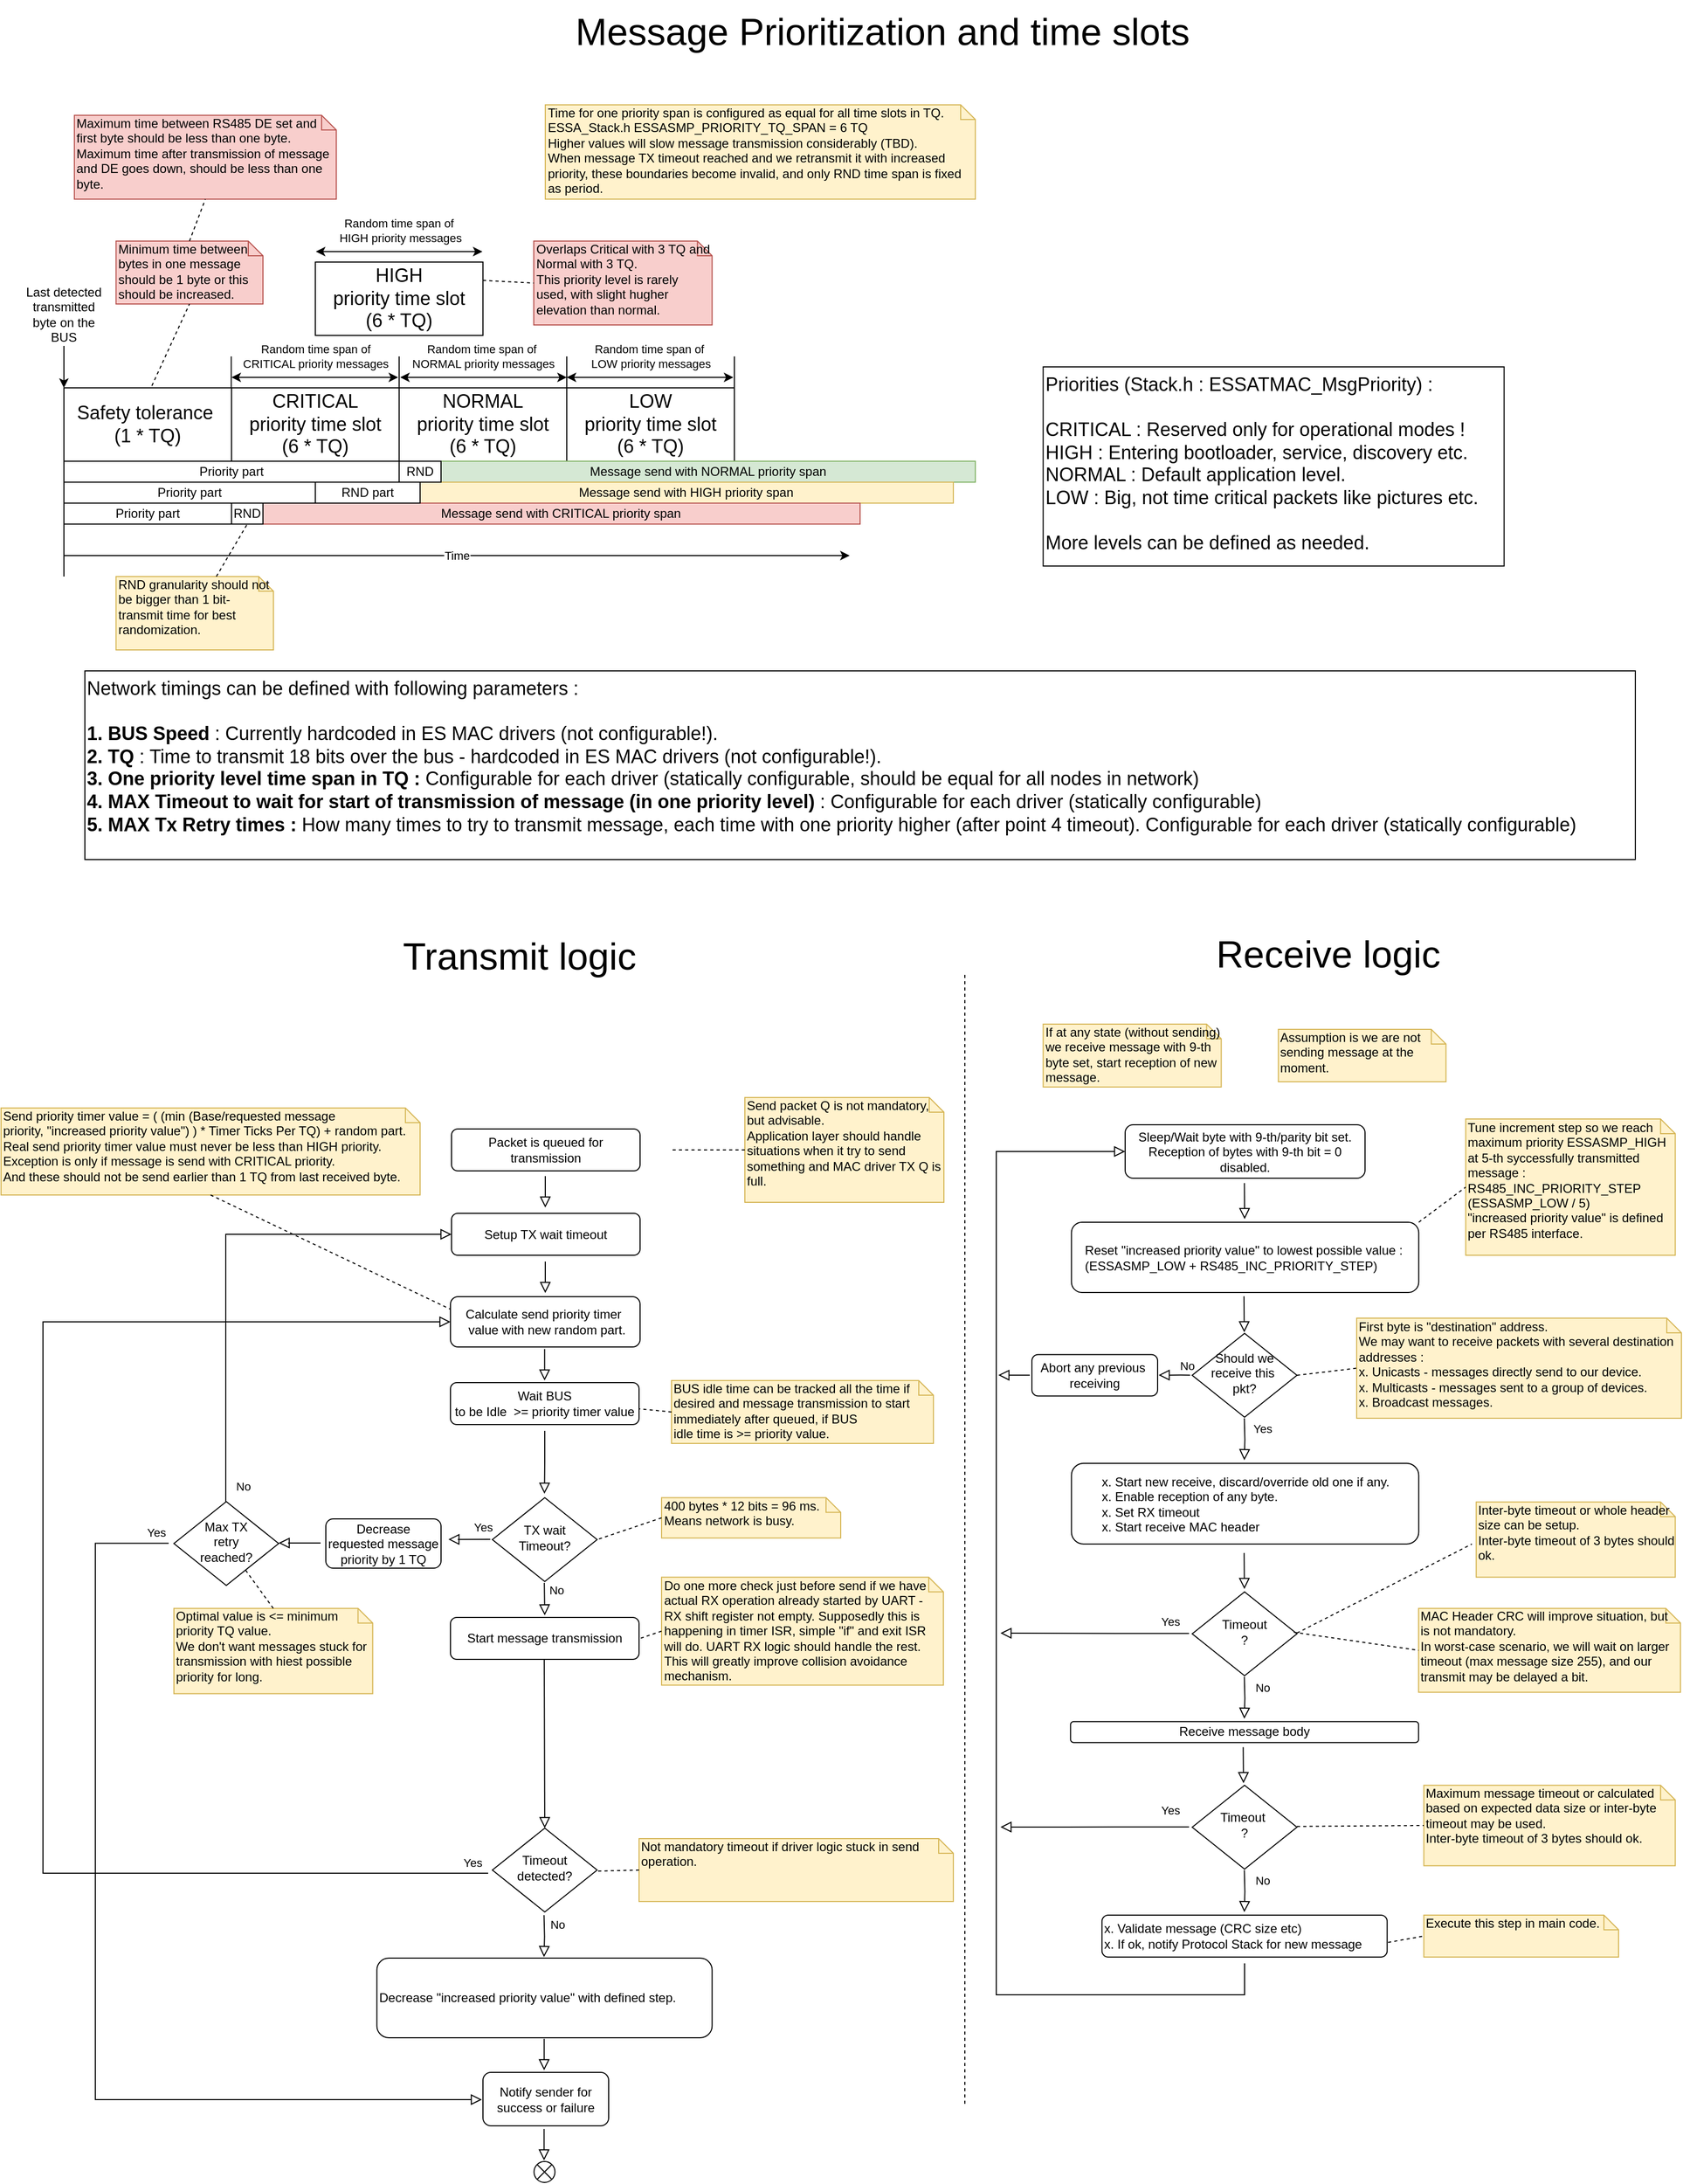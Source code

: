 <mxfile version="14.5.1" type="device"><diagram id="C5RBs43oDa-KdzZeNtuy" name="Page-1"><mxGraphModel dx="3875" dy="2058" grid="1" gridSize="10" guides="1" tooltips="1" connect="1" arrows="1" fold="1" page="1" pageScale="1" pageWidth="827" pageHeight="1169" math="0" shadow="0"><root><mxCell id="WIyWlLk6GJQsqaUBKTNV-0"/><mxCell id="WIyWlLk6GJQsqaUBKTNV-1" parent="WIyWlLk6GJQsqaUBKTNV-0"/><mxCell id="WIyWlLk6GJQsqaUBKTNV-3" value="Packet is queued for transmission" style="rounded=1;whiteSpace=wrap;html=1;fontSize=12;glass=0;strokeWidth=1;shadow=0;" parent="WIyWlLk6GJQsqaUBKTNV-1" vertex="1"><mxGeometry x="460" y="1097" width="180" height="40" as="geometry"/></mxCell><mxCell id="rN8Qu_RbgpV3Vh3xR7JU-2" value="Calculate send priority timer&amp;nbsp;&lt;br&gt;&amp;nbsp;value with new random part." style="rounded=1;whiteSpace=wrap;html=1;fontSize=12;glass=0;strokeWidth=1;shadow=0;" parent="WIyWlLk6GJQsqaUBKTNV-1" vertex="1"><mxGeometry x="459" y="1257" width="181" height="48" as="geometry"/></mxCell><mxCell id="rN8Qu_RbgpV3Vh3xR7JU-12" value="Wait BUS &lt;br&gt;to be Idle&amp;nbsp; &amp;gt;= priority timer value" style="rounded=1;whiteSpace=wrap;html=1;fontSize=12;glass=0;strokeWidth=1;shadow=0;" parent="WIyWlLk6GJQsqaUBKTNV-1" vertex="1"><mxGeometry x="459" y="1339" width="180" height="40" as="geometry"/></mxCell><mxCell id="rN8Qu_RbgpV3Vh3xR7JU-16" value="" style="rounded=0;html=1;jettySize=auto;orthogonalLoop=1;fontSize=11;endArrow=block;endFill=0;endSize=8;strokeWidth=1;shadow=0;labelBackgroundColor=none;edgeStyle=orthogonalEdgeStyle;" parent="WIyWlLk6GJQsqaUBKTNV-1" edge="1"><mxGeometry relative="1" as="geometry"><mxPoint x="548.86" y="1307" as="sourcePoint"/><mxPoint x="548.86" y="1337" as="targetPoint"/></mxGeometry></mxCell><mxCell id="rN8Qu_RbgpV3Vh3xR7JU-17" value="&lt;font style=&quot;font-size: 12px&quot;&gt;BUS idle time can be tracked all the time if desired and message transmission to start immediately after queued, if BUS&amp;nbsp;&lt;br&gt;idle time is &amp;gt;= priority value.&lt;br&gt;&lt;/font&gt;" style="shape=note;whiteSpace=wrap;html=1;size=14;verticalAlign=top;align=left;spacingTop=-6;fillColor=#fff2cc;strokeColor=#d6b656;" parent="WIyWlLk6GJQsqaUBKTNV-1" vertex="1"><mxGeometry x="670" y="1337" width="250" height="60" as="geometry"/></mxCell><mxCell id="rN8Qu_RbgpV3Vh3xR7JU-18" value="" style="endArrow=none;dashed=1;html=1;entryX=1;entryY=0.5;entryDx=0;entryDy=0;exitX=0;exitY=0.5;exitDx=0;exitDy=0;exitPerimeter=0;" parent="WIyWlLk6GJQsqaUBKTNV-1" source="rN8Qu_RbgpV3Vh3xR7JU-17" edge="1"><mxGeometry width="50" height="50" relative="1" as="geometry"><mxPoint x="539" y="1539" as="sourcePoint"/><mxPoint x="639" y="1364" as="targetPoint"/></mxGeometry></mxCell><mxCell id="rN8Qu_RbgpV3Vh3xR7JU-20" value="TX wait&lt;br&gt;Timeout?" style="rhombus;whiteSpace=wrap;html=1;shadow=0;fontFamily=Helvetica;fontSize=12;align=center;strokeWidth=1;spacing=6;spacingTop=-4;" parent="WIyWlLk6GJQsqaUBKTNV-1" vertex="1"><mxGeometry x="499" y="1448.75" width="100" height="80" as="geometry"/></mxCell><mxCell id="rN8Qu_RbgpV3Vh3xR7JU-22" value="&lt;font&gt;400 bytes * 12 bits = 96 ms.&lt;br&gt;Means network is busy.&lt;br&gt;&lt;/font&gt;" style="shape=note;whiteSpace=wrap;html=1;size=14;verticalAlign=top;align=left;spacingTop=-6;fillColor=#fff2cc;strokeColor=#d6b656;" parent="WIyWlLk6GJQsqaUBKTNV-1" vertex="1"><mxGeometry x="660.5" y="1448.75" width="171" height="38.5" as="geometry"/></mxCell><mxCell id="rN8Qu_RbgpV3Vh3xR7JU-24" value="Yes" style="edgeStyle=orthogonalEdgeStyle;rounded=0;html=1;jettySize=auto;orthogonalLoop=1;fontSize=11;endArrow=block;endFill=0;endSize=8;strokeWidth=1;shadow=0;labelBackgroundColor=none;" parent="WIyWlLk6GJQsqaUBKTNV-1" edge="1"><mxGeometry x="0.55" y="-27" relative="1" as="geometry"><mxPoint x="24" y="15" as="offset"/><mxPoint x="497" y="1488.55" as="sourcePoint"/><mxPoint x="457" y="1488.55" as="targetPoint"/><Array as="points"><mxPoint x="466" y="1489"/><mxPoint x="466" y="1489"/></Array></mxGeometry></mxCell><mxCell id="rN8Qu_RbgpV3Vh3xR7JU-25" value="No" style="rounded=0;html=1;jettySize=auto;orthogonalLoop=1;fontSize=11;endArrow=block;endFill=0;endSize=8;strokeWidth=1;shadow=0;labelBackgroundColor=none;edgeStyle=orthogonalEdgeStyle;" parent="WIyWlLk6GJQsqaUBKTNV-1" edge="1"><mxGeometry x="-0.538" y="11" relative="1" as="geometry"><mxPoint as="offset"/><mxPoint x="548.58" y="1530" as="sourcePoint"/><mxPoint x="549" y="1561" as="targetPoint"/></mxGeometry></mxCell><mxCell id="rN8Qu_RbgpV3Vh3xR7JU-26" value="Start message transmission" style="rounded=1;whiteSpace=wrap;html=1;fontSize=12;glass=0;strokeWidth=1;shadow=0;" parent="WIyWlLk6GJQsqaUBKTNV-1" vertex="1"><mxGeometry x="459" y="1563" width="180" height="40" as="geometry"/></mxCell><mxCell id="rN8Qu_RbgpV3Vh3xR7JU-28" value="Decrease requested message priority by 1 TQ" style="rounded=1;whiteSpace=wrap;html=1;fontSize=12;glass=0;strokeWidth=1;shadow=0;" parent="WIyWlLk6GJQsqaUBKTNV-1" vertex="1"><mxGeometry x="340" y="1469" width="110" height="47" as="geometry"/></mxCell><mxCell id="rN8Qu_RbgpV3Vh3xR7JU-33" value="" style="rounded=0;html=1;jettySize=auto;orthogonalLoop=1;fontSize=11;endArrow=block;endFill=0;endSize=8;strokeWidth=1;shadow=0;labelBackgroundColor=none;edgeStyle=orthogonalEdgeStyle;entryX=0.5;entryY=0;entryDx=0;entryDy=0;" parent="WIyWlLk6GJQsqaUBKTNV-1" edge="1" target="v9N5UEYlhpEQMQulsWAg-2"><mxGeometry relative="1" as="geometry"><mxPoint x="548.5" y="1603" as="sourcePoint"/><mxPoint x="548.5" y="1633" as="targetPoint"/></mxGeometry></mxCell><mxCell id="rN8Qu_RbgpV3Vh3xR7JU-35" value="Max TX &lt;br&gt;retry &lt;br&gt;reached?" style="rhombus;whiteSpace=wrap;html=1;shadow=0;fontFamily=Helvetica;fontSize=12;align=center;strokeWidth=1;spacing=6;spacingTop=-4;" parent="WIyWlLk6GJQsqaUBKTNV-1" vertex="1"><mxGeometry x="195" y="1452.5" width="100" height="80" as="geometry"/></mxCell><mxCell id="rN8Qu_RbgpV3Vh3xR7JU-36" value="No" style="rounded=0;html=1;jettySize=auto;orthogonalLoop=1;fontSize=11;endArrow=block;endFill=0;endSize=8;strokeWidth=1;shadow=0;labelBackgroundColor=none;edgeStyle=orthogonalEdgeStyle;entryX=0;entryY=0.5;entryDx=0;entryDy=0;exitX=0.539;exitY=-0.069;exitDx=0;exitDy=0;exitPerimeter=0;" parent="WIyWlLk6GJQsqaUBKTNV-1" target="YTKOIZcCbxiX7vHB4j7O-15" edge="1"><mxGeometry x="0.15" y="-239" relative="1" as="geometry"><mxPoint x="244.5" y="1452.501" as="sourcePoint"/><mxPoint x="244.5" y="1417" as="targetPoint"/><mxPoint x="1" y="1" as="offset"/><Array as="points"><mxPoint x="245" y="1198"/></Array></mxGeometry></mxCell><mxCell id="rN8Qu_RbgpV3Vh3xR7JU-37" value="Yes" style="edgeStyle=orthogonalEdgeStyle;rounded=0;html=1;jettySize=auto;orthogonalLoop=1;fontSize=11;endArrow=block;endFill=0;endSize=8;strokeWidth=1;shadow=0;labelBackgroundColor=none;" parent="WIyWlLk6GJQsqaUBKTNV-1" edge="1"><mxGeometry x="-0.974" y="-10" relative="1" as="geometry"><mxPoint as="offset"/><mxPoint x="190" y="1492.24" as="sourcePoint"/><mxPoint x="489" y="2023" as="targetPoint"/><Array as="points"><mxPoint x="120" y="1492"/><mxPoint x="120" y="2023"/><mxPoint x="489" y="2023"/></Array></mxGeometry></mxCell><mxCell id="rN8Qu_RbgpV3Vh3xR7JU-39" value="Notify sender for &lt;br&gt;success or failure" style="rounded=1;whiteSpace=wrap;html=1;fontSize=12;glass=0;strokeWidth=1;shadow=0;" parent="WIyWlLk6GJQsqaUBKTNV-1" vertex="1"><mxGeometry x="490" y="1997" width="120" height="51" as="geometry"/></mxCell><mxCell id="rN8Qu_RbgpV3Vh3xR7JU-41" value="Yes" style="edgeStyle=orthogonalEdgeStyle;rounded=0;html=1;jettySize=auto;orthogonalLoop=1;fontSize=11;endArrow=block;endFill=0;endSize=8;strokeWidth=1;shadow=0;labelBackgroundColor=none;entryX=0;entryY=0.5;entryDx=0;entryDy=0;" parent="WIyWlLk6GJQsqaUBKTNV-1" target="rN8Qu_RbgpV3Vh3xR7JU-2" edge="1"><mxGeometry x="-0.351" y="-410" relative="1" as="geometry"><mxPoint as="offset"/><mxPoint x="495" y="1807" as="sourcePoint"/><mxPoint x="310" y="1532.5" as="targetPoint"/><Array as="points"><mxPoint x="495" y="1807"/><mxPoint x="70" y="1807"/><mxPoint x="70" y="1281"/></Array></mxGeometry></mxCell><mxCell id="rN8Qu_RbgpV3Vh3xR7JU-43" value="&lt;font style=&quot;font-size: 12px&quot;&gt;Send packet Q is not mandatory, but advisable.&lt;br&gt;Application layer should handle situations when it try to send something and MAC driver TX Q is full.&lt;br&gt;&lt;/font&gt;" style="shape=note;whiteSpace=wrap;html=1;size=14;verticalAlign=top;align=left;spacingTop=-6;fillColor=#fff2cc;strokeColor=#d6b656;" parent="WIyWlLk6GJQsqaUBKTNV-1" vertex="1"><mxGeometry x="740" y="1067" width="190" height="100" as="geometry"/></mxCell><mxCell id="rN8Qu_RbgpV3Vh3xR7JU-44" value="" style="endArrow=none;dashed=1;html=1;exitX=0;exitY=0.5;exitDx=0;exitDy=0;exitPerimeter=0;" parent="WIyWlLk6GJQsqaUBKTNV-1" source="rN8Qu_RbgpV3Vh3xR7JU-43" edge="1"><mxGeometry width="50" height="50" relative="1" as="geometry"><mxPoint x="679" y="1196" as="sourcePoint"/><mxPoint x="670" y="1117" as="targetPoint"/></mxGeometry></mxCell><mxCell id="rN8Qu_RbgpV3Vh3xR7JU-47" value="" style="shape=sumEllipse;perimeter=ellipsePerimeter;whiteSpace=wrap;html=1;backgroundOutline=1;" parent="WIyWlLk6GJQsqaUBKTNV-1" vertex="1"><mxGeometry x="538.75" y="2082" width="20" height="20" as="geometry"/></mxCell><mxCell id="rN8Qu_RbgpV3Vh3xR7JU-48" value="" style="rounded=0;html=1;jettySize=auto;orthogonalLoop=1;fontSize=11;endArrow=block;endFill=0;endSize=8;strokeWidth=1;shadow=0;labelBackgroundColor=none;edgeStyle=orthogonalEdgeStyle;" parent="WIyWlLk6GJQsqaUBKTNV-1" edge="1"><mxGeometry relative="1" as="geometry"><mxPoint x="548.33" y="2051" as="sourcePoint"/><mxPoint x="548.33" y="2081" as="targetPoint"/></mxGeometry></mxCell><mxCell id="rN8Qu_RbgpV3Vh3xR7JU-49" value="Decrease &quot;increased priority value&quot; with defined step." style="rounded=1;whiteSpace=wrap;html=1;fontSize=12;glass=0;strokeWidth=1;shadow=0;align=left;" parent="WIyWlLk6GJQsqaUBKTNV-1" vertex="1"><mxGeometry x="388.75" y="1888" width="320" height="76" as="geometry"/></mxCell><mxCell id="rN8Qu_RbgpV3Vh3xR7JU-51" value="" style="rounded=0;html=1;jettySize=auto;orthogonalLoop=1;fontSize=11;endArrow=block;endFill=0;endSize=8;strokeWidth=1;shadow=0;labelBackgroundColor=none;edgeStyle=orthogonalEdgeStyle;" parent="WIyWlLk6GJQsqaUBKTNV-1" edge="1"><mxGeometry relative="1" as="geometry"><mxPoint x="548.41" y="1965" as="sourcePoint"/><mxPoint x="548.41" y="1995" as="targetPoint"/></mxGeometry></mxCell><mxCell id="rN8Qu_RbgpV3Vh3xR7JU-53" value="&lt;font style=&quot;font-size: 12px&quot;&gt;&lt;span style=&quot;text-align: center&quot;&gt;Send priority timer value = ( (min&amp;nbsp;&lt;/span&gt;&lt;span style=&quot;text-align: center&quot;&gt;(Base/requested message priority,&amp;nbsp;&lt;/span&gt;&quot;increased priority value&quot;&lt;span style=&quot;text-align: center&quot;&gt;) ) * Timer Ticks Per TQ) +&amp;nbsp;&lt;/span&gt;&lt;span style=&quot;text-align: center&quot;&gt;r&lt;/span&gt;&lt;span style=&quot;text-align: center&quot;&gt;andom part.&lt;/span&gt;&lt;span style=&quot;text-align: center&quot;&gt;&lt;br&gt;&lt;/span&gt;&lt;span style=&quot;text-align: center&quot;&gt;Real send priority timer value must never be less than HIGH priority.&lt;br&gt;&lt;/span&gt;Exception is only if message is send with CRITICAL priority.&lt;br&gt;And these should not be send earlier than 1 TQ from last received byte.&lt;br&gt;&lt;/font&gt;" style="shape=note;whiteSpace=wrap;html=1;size=14;verticalAlign=top;align=left;spacingTop=-6;fillColor=#fff2cc;strokeColor=#d6b656;" parent="WIyWlLk6GJQsqaUBKTNV-1" vertex="1"><mxGeometry x="30" y="1077" width="400" height="83" as="geometry"/></mxCell><mxCell id="rN8Qu_RbgpV3Vh3xR7JU-54" value="" style="rounded=0;html=1;jettySize=auto;orthogonalLoop=1;fontSize=11;endArrow=block;endFill=0;endSize=8;strokeWidth=1;shadow=0;labelBackgroundColor=none;edgeStyle=orthogonalEdgeStyle;" parent="WIyWlLk6GJQsqaUBKTNV-1" edge="1"><mxGeometry relative="1" as="geometry"><mxPoint x="549" y="1385" as="sourcePoint"/><mxPoint x="548.71" y="1445" as="targetPoint"/><Array as="points"><mxPoint x="549" y="1415"/></Array></mxGeometry></mxCell><mxCell id="rN8Qu_RbgpV3Vh3xR7JU-55" value="" style="endArrow=none;dashed=1;html=1;entryX=1;entryY=0.5;entryDx=0;entryDy=0;exitX=0;exitY=0.5;exitDx=0;exitDy=0;exitPerimeter=0;" parent="WIyWlLk6GJQsqaUBKTNV-1" source="rN8Qu_RbgpV3Vh3xR7JU-22" target="rN8Qu_RbgpV3Vh3xR7JU-20" edge="1"><mxGeometry width="50" height="50" relative="1" as="geometry"><mxPoint x="699" y="1377" as="sourcePoint"/><mxPoint x="649" y="1374" as="targetPoint"/></mxGeometry></mxCell><mxCell id="rN8Qu_RbgpV3Vh3xR7JU-57" value="&lt;font style=&quot;font-size: 36px&quot;&gt;Transmit logic&lt;/font&gt;" style="text;html=1;strokeColor=none;fillColor=none;align=center;verticalAlign=middle;whiteSpace=wrap;rounded=0;" parent="WIyWlLk6GJQsqaUBKTNV-1" vertex="1"><mxGeometry x="280" y="922" width="490" height="20" as="geometry"/></mxCell><mxCell id="rN8Qu_RbgpV3Vh3xR7JU-59" value="" style="endArrow=none;dashed=1;html=1;" parent="WIyWlLk6GJQsqaUBKTNV-1" edge="1"><mxGeometry width="50" height="50" relative="1" as="geometry"><mxPoint x="950" y="2027" as="sourcePoint"/><mxPoint x="950" y="947" as="targetPoint"/></mxGeometry></mxCell><mxCell id="rN8Qu_RbgpV3Vh3xR7JU-60" value="Sleep/Wait byte with 9-th/parity bit set.&lt;br&gt;Reception of bytes with 9-th bit = 0 disabled." style="rounded=1;whiteSpace=wrap;html=1;fontSize=12;glass=0;strokeWidth=1;shadow=0;" parent="WIyWlLk6GJQsqaUBKTNV-1" vertex="1"><mxGeometry x="1103" y="1093" width="229" height="51" as="geometry"/></mxCell><mxCell id="rN8Qu_RbgpV3Vh3xR7JU-61" value="Should we receive this&amp;nbsp;&lt;br&gt;pkt?" style="rhombus;whiteSpace=wrap;html=1;shadow=0;fontFamily=Helvetica;fontSize=12;align=center;strokeWidth=1;spacing=6;spacingTop=-4;" parent="WIyWlLk6GJQsqaUBKTNV-1" vertex="1"><mxGeometry x="1167" y="1292" width="100" height="80" as="geometry"/></mxCell><mxCell id="rN8Qu_RbgpV3Vh3xR7JU-63" value="&lt;font style=&quot;font-size: 12px&quot;&gt;First byte is &quot;destination&quot; address.&lt;br&gt;We may want to receive packets with several destination addresses :&lt;br&gt;x. Unicasts - messages directly send to our device.&lt;br&gt;x. Multicasts - messages sent to a group of devices.&lt;br&gt;x. Broadcast messages.&lt;br&gt;&lt;/font&gt;" style="shape=note;whiteSpace=wrap;html=1;size=14;verticalAlign=top;align=left;spacingTop=-6;fillColor=#fff2cc;strokeColor=#d6b656;" parent="WIyWlLk6GJQsqaUBKTNV-1" vertex="1"><mxGeometry x="1324" y="1277.5" width="310" height="95.5" as="geometry"/></mxCell><mxCell id="rN8Qu_RbgpV3Vh3xR7JU-65" value="" style="endArrow=none;dashed=1;html=1;entryX=0;entryY=0.5;entryDx=0;entryDy=0;entryPerimeter=0;exitX=1;exitY=0.5;exitDx=0;exitDy=0;" parent="WIyWlLk6GJQsqaUBKTNV-1" source="rN8Qu_RbgpV3Vh3xR7JU-61" target="rN8Qu_RbgpV3Vh3xR7JU-63" edge="1"><mxGeometry width="50" height="50" relative="1" as="geometry"><mxPoint x="844" y="1633" as="sourcePoint"/><mxPoint x="894" y="1583" as="targetPoint"/></mxGeometry></mxCell><mxCell id="rN8Qu_RbgpV3Vh3xR7JU-66" value="" style="rounded=0;html=1;jettySize=auto;orthogonalLoop=1;fontSize=11;endArrow=block;endFill=0;endSize=8;strokeWidth=1;shadow=0;labelBackgroundColor=none;edgeStyle=orthogonalEdgeStyle;exitX=0.491;exitY=1.013;exitDx=0;exitDy=0;exitPerimeter=0;" parent="WIyWlLk6GJQsqaUBKTNV-1" edge="1"><mxGeometry relative="1" as="geometry"><mxPoint x="1216.439" y="1256.663" as="sourcePoint"/><mxPoint x="1216.71" y="1291" as="targetPoint"/></mxGeometry></mxCell><mxCell id="rN8Qu_RbgpV3Vh3xR7JU-67" value="Yes" style="rounded=0;html=1;jettySize=auto;orthogonalLoop=1;fontSize=11;endArrow=block;endFill=0;endSize=8;strokeWidth=1;shadow=0;labelBackgroundColor=none;edgeStyle=orthogonalEdgeStyle;" parent="WIyWlLk6GJQsqaUBKTNV-1" edge="1"><mxGeometry x="-0.5" y="17" relative="1" as="geometry"><mxPoint as="offset"/><mxPoint x="1216.76" y="1373" as="sourcePoint"/><mxPoint x="1216.76" y="1413" as="targetPoint"/></mxGeometry></mxCell><mxCell id="rN8Qu_RbgpV3Vh3xR7JU-68" value="&lt;div style=&quot;text-align: left&quot;&gt;&lt;span&gt;x. Start new receive, discard/override old one if any.&lt;/span&gt;&lt;/div&gt;&lt;div style=&quot;text-align: left&quot;&gt;&lt;span&gt;x. Enable reception of any byte.&lt;/span&gt;&lt;/div&gt;&lt;div style=&quot;text-align: left&quot;&gt;&lt;span&gt;x. Set RX timeout&lt;/span&gt;&lt;/div&gt;&lt;div style=&quot;text-align: left&quot;&gt;&lt;span&gt;x. Start receive MAC header&lt;/span&gt;&lt;/div&gt;" style="rounded=1;whiteSpace=wrap;html=1;fontSize=12;glass=0;strokeWidth=1;shadow=0;" parent="WIyWlLk6GJQsqaUBKTNV-1" vertex="1"><mxGeometry x="1051.75" y="1416" width="331.5" height="77" as="geometry"/></mxCell><mxCell id="rN8Qu_RbgpV3Vh3xR7JU-74" value="&lt;font style=&quot;font-size: 12px&quot;&gt;Assumption is we are not sending message at the moment.&lt;br&gt;&lt;/font&gt;" style="shape=note;whiteSpace=wrap;html=1;size=14;verticalAlign=top;align=left;spacingTop=-6;fillColor=#fff2cc;strokeColor=#d6b656;" parent="WIyWlLk6GJQsqaUBKTNV-1" vertex="1"><mxGeometry x="1249.25" y="1002" width="160" height="50" as="geometry"/></mxCell><mxCell id="rN8Qu_RbgpV3Vh3xR7JU-76" value="Timeout&lt;br&gt;?" style="rhombus;whiteSpace=wrap;html=1;shadow=0;fontFamily=Helvetica;fontSize=12;align=center;strokeWidth=1;spacing=6;spacingTop=-4;" parent="WIyWlLk6GJQsqaUBKTNV-1" vertex="1"><mxGeometry x="1167" y="1538.63" width="100" height="80" as="geometry"/></mxCell><mxCell id="rN8Qu_RbgpV3Vh3xR7JU-78" value="No" style="rounded=0;html=1;jettySize=auto;orthogonalLoop=1;fontSize=11;endArrow=block;endFill=0;endSize=8;strokeWidth=1;shadow=0;labelBackgroundColor=none;edgeStyle=orthogonalEdgeStyle;" parent="WIyWlLk6GJQsqaUBKTNV-1" edge="1"><mxGeometry x="-0.5" y="17" relative="1" as="geometry"><mxPoint as="offset"/><mxPoint x="1216.76" y="1619.63" as="sourcePoint"/><mxPoint x="1216.76" y="1659.63" as="targetPoint"/></mxGeometry></mxCell><mxCell id="rN8Qu_RbgpV3Vh3xR7JU-79" value="" style="rounded=0;html=1;jettySize=auto;orthogonalLoop=1;fontSize=11;endArrow=block;endFill=0;endSize=8;strokeWidth=1;shadow=0;labelBackgroundColor=none;edgeStyle=orthogonalEdgeStyle;exitX=0.491;exitY=1.013;exitDx=0;exitDy=0;exitPerimeter=0;" parent="WIyWlLk6GJQsqaUBKTNV-1" edge="1"><mxGeometry relative="1" as="geometry"><mxPoint x="1216.579" y="1501.543" as="sourcePoint"/><mxPoint x="1216.85" y="1535.88" as="targetPoint"/></mxGeometry></mxCell><mxCell id="rN8Qu_RbgpV3Vh3xR7JU-80" value="&lt;font style=&quot;font-size: 12px&quot;&gt;Inter-byte timeout or whole header size can be setup.&lt;br&gt;Inter-byte timeout of 3 bytes should ok.&lt;br&gt;&lt;/font&gt;" style="shape=note;whiteSpace=wrap;html=1;size=14;verticalAlign=top;align=left;spacingTop=-6;fillColor=#fff2cc;strokeColor=#d6b656;" parent="WIyWlLk6GJQsqaUBKTNV-1" vertex="1"><mxGeometry x="1438.12" y="1452.87" width="190" height="71.75" as="geometry"/></mxCell><mxCell id="rN8Qu_RbgpV3Vh3xR7JU-81" value="" style="endArrow=none;dashed=1;html=1;entryX=0;entryY=0.5;entryDx=0;entryDy=0;entryPerimeter=0;exitX=1;exitY=0.5;exitDx=0;exitDy=0;" parent="WIyWlLk6GJQsqaUBKTNV-1" edge="1"><mxGeometry width="50" height="50" relative="1" as="geometry"><mxPoint x="1267" y="1577.88" as="sourcePoint"/><mxPoint x="1434" y="1493.005" as="targetPoint"/></mxGeometry></mxCell><mxCell id="rN8Qu_RbgpV3Vh3xR7JU-82" value="Timeout&amp;nbsp;&lt;br&gt;?" style="rhombus;whiteSpace=wrap;html=1;shadow=0;fontFamily=Helvetica;fontSize=12;align=center;strokeWidth=1;spacing=6;spacingTop=-4;" parent="WIyWlLk6GJQsqaUBKTNV-1" vertex="1"><mxGeometry x="1167" y="1723.13" width="100" height="80" as="geometry"/></mxCell><mxCell id="rN8Qu_RbgpV3Vh3xR7JU-83" value="No" style="rounded=0;html=1;jettySize=auto;orthogonalLoop=1;fontSize=11;endArrow=block;endFill=0;endSize=8;strokeWidth=1;shadow=0;labelBackgroundColor=none;edgeStyle=orthogonalEdgeStyle;" parent="WIyWlLk6GJQsqaUBKTNV-1" edge="1"><mxGeometry x="-0.5" y="17" relative="1" as="geometry"><mxPoint as="offset"/><mxPoint x="1216.76" y="1804.13" as="sourcePoint"/><mxPoint x="1216.76" y="1844.13" as="targetPoint"/></mxGeometry></mxCell><mxCell id="rN8Qu_RbgpV3Vh3xR7JU-84" value="&lt;font style=&quot;font-size: 12px&quot;&gt;Maximum message timeout or calculated based on expected data size or inter-byte timeout may be used.&lt;br&gt;Inter-byte timeout of 3 bytes should ok.&lt;br&gt;&lt;/font&gt;" style="shape=note;whiteSpace=wrap;html=1;size=14;verticalAlign=top;align=left;spacingTop=-6;fillColor=#fff2cc;strokeColor=#d6b656;" parent="WIyWlLk6GJQsqaUBKTNV-1" vertex="1"><mxGeometry x="1388.12" y="1723.13" width="240" height="76.69" as="geometry"/></mxCell><mxCell id="rN8Qu_RbgpV3Vh3xR7JU-85" value="" style="endArrow=none;dashed=1;html=1;entryX=0;entryY=0.5;entryDx=0;entryDy=0;entryPerimeter=0;exitX=1;exitY=0.5;exitDx=0;exitDy=0;" parent="WIyWlLk6GJQsqaUBKTNV-1" target="rN8Qu_RbgpV3Vh3xR7JU-84" edge="1"><mxGeometry width="50" height="50" relative="1" as="geometry"><mxPoint x="1267" y="1762.38" as="sourcePoint"/><mxPoint x="894" y="2013.38" as="targetPoint"/></mxGeometry></mxCell><mxCell id="rN8Qu_RbgpV3Vh3xR7JU-86" value="Receive message body" style="rounded=1;whiteSpace=wrap;html=1;fontSize=12;glass=0;strokeWidth=1;shadow=0;" parent="WIyWlLk6GJQsqaUBKTNV-1" vertex="1"><mxGeometry x="1050.87" y="1662.38" width="332.25" height="20" as="geometry"/></mxCell><mxCell id="rN8Qu_RbgpV3Vh3xR7JU-87" value="" style="rounded=0;html=1;jettySize=auto;orthogonalLoop=1;fontSize=11;endArrow=block;endFill=0;endSize=8;strokeWidth=1;shadow=0;labelBackgroundColor=none;edgeStyle=orthogonalEdgeStyle;exitX=0.491;exitY=1.013;exitDx=0;exitDy=0;exitPerimeter=0;" parent="WIyWlLk6GJQsqaUBKTNV-1" edge="1"><mxGeometry relative="1" as="geometry"><mxPoint x="1215.699" y="1686.793" as="sourcePoint"/><mxPoint x="1215.97" y="1721.13" as="targetPoint"/></mxGeometry></mxCell><mxCell id="rN8Qu_RbgpV3Vh3xR7JU-89" value="x. Validate message (CRC size etc)&lt;br&gt;x. If ok, notify Protocol Stack for new message" style="rounded=1;whiteSpace=wrap;html=1;fontSize=12;glass=0;strokeWidth=1;shadow=0;align=left;" parent="WIyWlLk6GJQsqaUBKTNV-1" vertex="1"><mxGeometry x="1080.87" y="1847" width="272.25" height="40" as="geometry"/></mxCell><mxCell id="rN8Qu_RbgpV3Vh3xR7JU-90" value="&lt;font style=&quot;font-size: 12px&quot;&gt;If at any state (without sending) we receive message with 9-th byte set, start reception of new message.&lt;br&gt;&lt;/font&gt;" style="shape=note;whiteSpace=wrap;html=1;size=14;verticalAlign=top;align=left;spacingTop=-6;fillColor=#fff2cc;strokeColor=#d6b656;" parent="WIyWlLk6GJQsqaUBKTNV-1" vertex="1"><mxGeometry x="1024.75" y="997" width="170" height="60" as="geometry"/></mxCell><mxCell id="rN8Qu_RbgpV3Vh3xR7JU-91" value="&lt;font style=&quot;font-size: 12px&quot;&gt;MAC Header CRC will improve situation, but is not mandatory.&lt;br&gt;In worst-case scenario, we will wait on larger timeout (max message size 255), and our transmit may be delayed a bit.&lt;br&gt;&lt;/font&gt;" style="shape=note;whiteSpace=wrap;html=1;size=14;verticalAlign=top;align=left;spacingTop=-6;fillColor=#fff2cc;strokeColor=#d6b656;" parent="WIyWlLk6GJQsqaUBKTNV-1" vertex="1"><mxGeometry x="1383.12" y="1554.38" width="250" height="80" as="geometry"/></mxCell><mxCell id="rN8Qu_RbgpV3Vh3xR7JU-92" value="" style="endArrow=none;dashed=1;html=1;entryX=0;entryY=0.5;entryDx=0;entryDy=0;entryPerimeter=0;" parent="WIyWlLk6GJQsqaUBKTNV-1" target="rN8Qu_RbgpV3Vh3xR7JU-91" edge="1"><mxGeometry width="50" height="50" relative="1" as="geometry"><mxPoint x="1264" y="1577.13" as="sourcePoint"/><mxPoint x="1324" y="1527.13" as="targetPoint"/></mxGeometry></mxCell><mxCell id="rN8Qu_RbgpV3Vh3xR7JU-93" value="" style="edgeStyle=orthogonalEdgeStyle;rounded=0;html=1;jettySize=auto;orthogonalLoop=1;fontSize=11;endArrow=block;endFill=0;endSize=8;strokeWidth=1;shadow=0;labelBackgroundColor=none;entryX=0;entryY=0.5;entryDx=0;entryDy=0;" parent="WIyWlLk6GJQsqaUBKTNV-1" target="rN8Qu_RbgpV3Vh3xR7JU-60" edge="1"><mxGeometry x="-0.428" y="-190" relative="1" as="geometry"><mxPoint as="offset"/><mxPoint x="1217" y="1893" as="sourcePoint"/><mxPoint x="1104" y="1586.5" as="targetPoint"/><Array as="points"><mxPoint x="1217" y="1923"/><mxPoint x="980" y="1923"/><mxPoint x="980" y="1119"/></Array></mxGeometry></mxCell><mxCell id="rN8Qu_RbgpV3Vh3xR7JU-94" value="Yes" style="edgeStyle=orthogonalEdgeStyle;rounded=0;html=1;jettySize=auto;orthogonalLoop=1;fontSize=11;endArrow=block;endFill=0;endSize=8;strokeWidth=1;shadow=0;labelBackgroundColor=none;" parent="WIyWlLk6GJQsqaUBKTNV-1" edge="1"><mxGeometry x="-0.8" y="-16" relative="1" as="geometry"><mxPoint as="offset"/><mxPoint x="1164" y="1762.86" as="sourcePoint"/><mxPoint x="984" y="1763" as="targetPoint"/><Array as="points"><mxPoint x="1094" y="1763.03"/><mxPoint x="1094" y="1763.03"/></Array></mxGeometry></mxCell><mxCell id="rN8Qu_RbgpV3Vh3xR7JU-95" value="Yes" style="edgeStyle=orthogonalEdgeStyle;rounded=0;html=1;jettySize=auto;orthogonalLoop=1;fontSize=11;endArrow=block;endFill=0;endSize=8;strokeWidth=1;shadow=0;labelBackgroundColor=none;" parent="WIyWlLk6GJQsqaUBKTNV-1" edge="1"><mxGeometry x="-0.8" y="-11" relative="1" as="geometry"><mxPoint as="offset"/><mxPoint x="1164" y="1578.29" as="sourcePoint"/><mxPoint x="984" y="1578" as="targetPoint"/><Array as="points"><mxPoint x="1094" y="1578.46"/><mxPoint x="1094" y="1578.46"/></Array></mxGeometry></mxCell><mxCell id="rN8Qu_RbgpV3Vh3xR7JU-96" value="No" style="edgeStyle=orthogonalEdgeStyle;rounded=0;html=1;jettySize=auto;orthogonalLoop=1;fontSize=11;endArrow=block;endFill=0;endSize=8;strokeWidth=1;shadow=0;labelBackgroundColor=none;" parent="WIyWlLk6GJQsqaUBKTNV-1" edge="1"><mxGeometry x="-0.78" y="-9" relative="1" as="geometry"><mxPoint as="offset"/><mxPoint x="1165" y="1331.83" as="sourcePoint"/><mxPoint x="1135" y="1331.83" as="targetPoint"/><Array as="points"><mxPoint x="1156" y="1331.66"/><mxPoint x="1156" y="1331.66"/></Array></mxGeometry></mxCell><mxCell id="rN8Qu_RbgpV3Vh3xR7JU-97" value="&lt;font style=&quot;font-size: 36px&quot;&gt;Receive logic&lt;/font&gt;" style="text;html=1;strokeColor=none;fillColor=none;align=center;verticalAlign=middle;whiteSpace=wrap;rounded=0;" parent="WIyWlLk6GJQsqaUBKTNV-1" vertex="1"><mxGeometry x="1051.75" y="920" width="490" height="20" as="geometry"/></mxCell><mxCell id="YTKOIZcCbxiX7vHB4j7O-8" value="" style="rounded=0;html=1;jettySize=auto;orthogonalLoop=1;fontSize=11;endArrow=block;endFill=0;endSize=8;strokeWidth=1;shadow=0;labelBackgroundColor=none;edgeStyle=orthogonalEdgeStyle;" parent="WIyWlLk6GJQsqaUBKTNV-1" edge="1"><mxGeometry relative="1" as="geometry"><mxPoint x="549.5" y="1142" as="sourcePoint"/><mxPoint x="549.5" y="1172" as="targetPoint"/></mxGeometry></mxCell><mxCell id="YTKOIZcCbxiX7vHB4j7O-11" value="" style="endArrow=none;dashed=1;html=1;entryX=0;entryY=0.25;entryDx=0;entryDy=0;exitX=0.5;exitY=1;exitDx=0;exitDy=0;exitPerimeter=0;" parent="WIyWlLk6GJQsqaUBKTNV-1" source="rN8Qu_RbgpV3Vh3xR7JU-53" target="rN8Qu_RbgpV3Vh3xR7JU-2" edge="1"><mxGeometry width="50" height="50" relative="1" as="geometry"><mxPoint x="430" y="1407" as="sourcePoint"/><mxPoint x="480" y="1357" as="targetPoint"/></mxGeometry></mxCell><mxCell id="YTKOIZcCbxiX7vHB4j7O-12" value="&lt;font style=&quot;font-size: 12px&quot;&gt;Do one more check just before send if we have actual RX operation already started by UART - RX shift register not empty. Supposedly this is happening in timer ISR, simple &quot;if&quot; and exit ISR will do. UART RX logic should handle the rest.&lt;br&gt;This will greatly improve collision avoidance mechanism.&lt;br&gt;&lt;/font&gt;" style="shape=note;whiteSpace=wrap;html=1;size=14;verticalAlign=top;align=left;spacingTop=-6;fillColor=#fff2cc;strokeColor=#d6b656;" parent="WIyWlLk6GJQsqaUBKTNV-1" vertex="1"><mxGeometry x="660.5" y="1524.62" width="269" height="103" as="geometry"/></mxCell><mxCell id="YTKOIZcCbxiX7vHB4j7O-13" value="" style="endArrow=none;dashed=1;html=1;entryX=1;entryY=0.5;entryDx=0;entryDy=0;exitX=0;exitY=0.5;exitDx=0;exitDy=0;exitPerimeter=0;" parent="WIyWlLk6GJQsqaUBKTNV-1" source="YTKOIZcCbxiX7vHB4j7O-12" edge="1"><mxGeometry width="50" height="50" relative="1" as="geometry"><mxPoint x="520" y="1743" as="sourcePoint"/><mxPoint x="640" y="1583" as="targetPoint"/></mxGeometry></mxCell><mxCell id="YTKOIZcCbxiX7vHB4j7O-14" value="" style="edgeStyle=orthogonalEdgeStyle;rounded=0;html=1;jettySize=auto;orthogonalLoop=1;fontSize=11;endArrow=block;endFill=0;endSize=8;strokeWidth=1;shadow=0;labelBackgroundColor=none;" parent="WIyWlLk6GJQsqaUBKTNV-1" edge="1"><mxGeometry x="-0.637" y="-19" relative="1" as="geometry"><mxPoint as="offset"/><mxPoint x="335" y="1492" as="sourcePoint"/><mxPoint x="295" y="1492" as="targetPoint"/><Array as="points"><mxPoint x="304" y="1492.45"/><mxPoint x="304" y="1492.45"/></Array></mxGeometry></mxCell><mxCell id="YTKOIZcCbxiX7vHB4j7O-15" value="Setup TX wait timeout" style="rounded=1;whiteSpace=wrap;html=1;fontSize=12;glass=0;strokeWidth=1;shadow=0;" parent="WIyWlLk6GJQsqaUBKTNV-1" vertex="1"><mxGeometry x="460" y="1177.5" width="180" height="40" as="geometry"/></mxCell><mxCell id="YTKOIZcCbxiX7vHB4j7O-16" value="" style="rounded=0;html=1;jettySize=auto;orthogonalLoop=1;fontSize=11;endArrow=block;endFill=0;endSize=8;strokeWidth=1;shadow=0;labelBackgroundColor=none;edgeStyle=orthogonalEdgeStyle;" parent="WIyWlLk6GJQsqaUBKTNV-1" edge="1"><mxGeometry relative="1" as="geometry"><mxPoint x="549.5" y="1223.5" as="sourcePoint"/><mxPoint x="549.5" y="1253.5" as="targetPoint"/></mxGeometry></mxCell><mxCell id="YTKOIZcCbxiX7vHB4j7O-18" value="&lt;div style=&quot;text-align: left&quot;&gt;&lt;span&gt;Reset &quot;increased priority value&quot; to lowest possible value :&amp;nbsp;&lt;/span&gt;&lt;/div&gt;&lt;div style=&quot;text-align: left&quot;&gt;&lt;span&gt;(ESSASMP_LOW + RS485_INC_PRIORITY_STEP)&lt;/span&gt;&lt;/div&gt;" style="rounded=1;whiteSpace=wrap;html=1;fontSize=12;glass=0;strokeWidth=1;shadow=0;" parent="WIyWlLk6GJQsqaUBKTNV-1" vertex="1"><mxGeometry x="1051.75" y="1186" width="331.5" height="67" as="geometry"/></mxCell><mxCell id="YTKOIZcCbxiX7vHB4j7O-20" value="Abort any previous&amp;nbsp;&lt;br&gt;receiving" style="rounded=1;whiteSpace=wrap;html=1;fontSize=12;glass=0;strokeWidth=1;shadow=0;" parent="WIyWlLk6GJQsqaUBKTNV-1" vertex="1"><mxGeometry x="1014" y="1312.25" width="120" height="39.5" as="geometry"/></mxCell><mxCell id="YTKOIZcCbxiX7vHB4j7O-22" value="" style="edgeStyle=orthogonalEdgeStyle;rounded=0;html=1;jettySize=auto;orthogonalLoop=1;fontSize=11;endArrow=block;endFill=0;endSize=8;strokeWidth=1;shadow=0;labelBackgroundColor=none;" parent="WIyWlLk6GJQsqaUBKTNV-1" edge="1"><mxGeometry x="-0.78" y="-9" relative="1" as="geometry"><mxPoint as="offset"/><mxPoint x="1012" y="1331.86" as="sourcePoint"/><mxPoint x="982" y="1331.86" as="targetPoint"/><Array as="points"><mxPoint x="1003" y="1331.69"/><mxPoint x="1003" y="1331.69"/></Array></mxGeometry></mxCell><mxCell id="YTKOIZcCbxiX7vHB4j7O-23" value="" style="rounded=0;html=1;jettySize=auto;orthogonalLoop=1;fontSize=11;endArrow=block;endFill=0;endSize=8;strokeWidth=1;shadow=0;labelBackgroundColor=none;edgeStyle=orthogonalEdgeStyle;exitX=0.491;exitY=1.013;exitDx=0;exitDy=0;exitPerimeter=0;" parent="WIyWlLk6GJQsqaUBKTNV-1" edge="1"><mxGeometry relative="1" as="geometry"><mxPoint x="1216.799" y="1148.663" as="sourcePoint"/><mxPoint x="1217.07" y="1183" as="targetPoint"/></mxGeometry></mxCell><mxCell id="YTKOIZcCbxiX7vHB4j7O-25" value="&lt;font style=&quot;font-size: 12px&quot;&gt;Execute this step in main code.&lt;br&gt;&lt;/font&gt;" style="shape=note;whiteSpace=wrap;html=1;size=14;verticalAlign=top;align=left;spacingTop=-6;fillColor=#fff2cc;strokeColor=#d6b656;" parent="WIyWlLk6GJQsqaUBKTNV-1" vertex="1"><mxGeometry x="1388.12" y="1847" width="185.88" height="40" as="geometry"/></mxCell><mxCell id="YTKOIZcCbxiX7vHB4j7O-26" value="" style="endArrow=none;dashed=1;html=1;entryX=0;entryY=0.5;entryDx=0;entryDy=0;entryPerimeter=0;" parent="WIyWlLk6GJQsqaUBKTNV-1" target="YTKOIZcCbxiX7vHB4j7O-25" edge="1"><mxGeometry width="50" height="50" relative="1" as="geometry"><mxPoint x="1354" y="1873" as="sourcePoint"/><mxPoint x="941" y="2153.25" as="targetPoint"/></mxGeometry></mxCell><mxCell id="v9N5UEYlhpEQMQulsWAg-1" value="No" style="rounded=0;html=1;jettySize=auto;orthogonalLoop=1;fontSize=11;endArrow=block;endFill=0;endSize=8;strokeWidth=1;shadow=0;labelBackgroundColor=none;edgeStyle=orthogonalEdgeStyle;" parent="WIyWlLk6GJQsqaUBKTNV-1" edge="1"><mxGeometry x="-0.55" y="12" relative="1" as="geometry"><mxPoint as="offset"/><mxPoint x="548.29" y="1847" as="sourcePoint"/><mxPoint x="548.29" y="1887" as="targetPoint"/></mxGeometry></mxCell><mxCell id="v9N5UEYlhpEQMQulsWAg-2" value="Timeout&lt;br&gt;detected?" style="rhombus;whiteSpace=wrap;html=1;shadow=0;fontFamily=Helvetica;fontSize=12;align=center;strokeWidth=1;spacing=6;spacingTop=-4;" parent="WIyWlLk6GJQsqaUBKTNV-1" vertex="1"><mxGeometry x="499" y="1764" width="100" height="80" as="geometry"/></mxCell><mxCell id="v9N5UEYlhpEQMQulsWAg-4" value="&lt;font style=&quot;font-size: 12px&quot;&gt;Not mandatory timeout if driver logic stuck in send operation.&lt;br&gt;&lt;/font&gt;" style="shape=note;whiteSpace=wrap;html=1;size=14;verticalAlign=top;align=left;spacingTop=-6;fillColor=#fff2cc;strokeColor=#d6b656;" parent="WIyWlLk6GJQsqaUBKTNV-1" vertex="1"><mxGeometry x="639" y="1774" width="300" height="60" as="geometry"/></mxCell><mxCell id="v9N5UEYlhpEQMQulsWAg-5" value="" style="endArrow=none;dashed=1;html=1;entryX=1;entryY=0.5;entryDx=0;entryDy=0;exitX=0;exitY=0.5;exitDx=0;exitDy=0;exitPerimeter=0;" parent="WIyWlLk6GJQsqaUBKTNV-1" source="v9N5UEYlhpEQMQulsWAg-4" edge="1"><mxGeometry width="50" height="50" relative="1" as="geometry"><mxPoint x="479" y="1965" as="sourcePoint"/><mxPoint x="599" y="1805" as="targetPoint"/></mxGeometry></mxCell><mxCell id="v9N5UEYlhpEQMQulsWAg-6" value="&lt;font style=&quot;font-size: 36px&quot;&gt;Message Prioritization and time slots&lt;/font&gt;" style="text;html=1;strokeColor=none;fillColor=none;align=center;verticalAlign=middle;whiteSpace=wrap;rounded=0;" parent="WIyWlLk6GJQsqaUBKTNV-1" vertex="1"><mxGeometry x="476" y="20" width="791" height="60" as="geometry"/></mxCell><mxCell id="v9N5UEYlhpEQMQulsWAg-7" value="&lt;span style=&quot;font-size: 18px&quot;&gt;Safety tolerance&amp;nbsp;&lt;br&gt;&lt;/span&gt;&lt;span style=&quot;font-size: 18px&quot;&gt;(1 * TQ)&lt;/span&gt;&lt;span style=&quot;font-size: 18px&quot;&gt;&lt;br&gt;&lt;/span&gt;" style="rounded=0;whiteSpace=wrap;html=1;" parent="WIyWlLk6GJQsqaUBKTNV-1" vertex="1"><mxGeometry x="90" y="390" width="160" height="70" as="geometry"/></mxCell><mxCell id="v9N5UEYlhpEQMQulsWAg-9" value="Last detected transmitted byte on the BUS" style="text;html=1;strokeColor=none;fillColor=none;align=center;verticalAlign=middle;whiteSpace=wrap;rounded=0;" parent="WIyWlLk6GJQsqaUBKTNV-1" vertex="1"><mxGeometry x="50" y="290" width="80" height="60" as="geometry"/></mxCell><mxCell id="v9N5UEYlhpEQMQulsWAg-11" value="" style="endArrow=classic;html=1;entryX=0;entryY=0;entryDx=0;entryDy=0;" parent="WIyWlLk6GJQsqaUBKTNV-1" target="v9N5UEYlhpEQMQulsWAg-7" edge="1"><mxGeometry width="50" height="50" relative="1" as="geometry"><mxPoint x="90" y="350" as="sourcePoint"/><mxPoint x="290" y="350" as="targetPoint"/></mxGeometry></mxCell><mxCell id="v9N5UEYlhpEQMQulsWAg-12" value="&lt;font style=&quot;font-size: 18px&quot;&gt;CRITICAL&lt;br&gt;priority time slot&lt;br&gt;(6 * TQ)&lt;br&gt;&lt;/font&gt;" style="rounded=0;whiteSpace=wrap;html=1;" parent="WIyWlLk6GJQsqaUBKTNV-1" vertex="1"><mxGeometry x="250" y="390" width="160" height="70" as="geometry"/></mxCell><mxCell id="v9N5UEYlhpEQMQulsWAg-13" value="&lt;font&gt;Time for one priority span is configured as equal for all time slots in TQ.&lt;br&gt;ESSA_Stack.h&amp;nbsp;ESSASMP_PRIORITY_TQ_SPAN = 6 TQ&lt;br&gt;Higher values will slow message transmission considerably (TBD).&lt;br&gt;When message TX timeout reached and we retransmit it with increased priority, these boundaries become invalid, and only RND time span is fixed as period.&lt;br&gt;&lt;/font&gt;" style="shape=note;whiteSpace=wrap;html=1;size=14;verticalAlign=top;align=left;spacingTop=-6;fillColor=#fff2cc;strokeColor=#d6b656;" parent="WIyWlLk6GJQsqaUBKTNV-1" vertex="1"><mxGeometry x="549.5" y="120" width="410.5" height="90" as="geometry"/></mxCell><mxCell id="v9N5UEYlhpEQMQulsWAg-14" value="&lt;font style=&quot;font-size: 18px&quot;&gt;HIGH&lt;br&gt;priority time slot&lt;br&gt;(6 * TQ)&lt;br&gt;&lt;/font&gt;" style="rounded=0;whiteSpace=wrap;html=1;" parent="WIyWlLk6GJQsqaUBKTNV-1" vertex="1"><mxGeometry x="330" y="270" width="160" height="70" as="geometry"/></mxCell><mxCell id="v9N5UEYlhpEQMQulsWAg-15" value="&lt;font style=&quot;font-size: 18px&quot;&gt;NORMAL&lt;br&gt;priority time slot&lt;br&gt;(6 * TQ)&lt;br&gt;&lt;/font&gt;" style="rounded=0;whiteSpace=wrap;html=1;" parent="WIyWlLk6GJQsqaUBKTNV-1" vertex="1"><mxGeometry x="410" y="390" width="160" height="70" as="geometry"/></mxCell><mxCell id="v9N5UEYlhpEQMQulsWAg-16" value="&lt;font style=&quot;font-size: 18px&quot;&gt;LOW&lt;br&gt;priority time slot&lt;br&gt;(6 * TQ)&lt;br&gt;&lt;/font&gt;" style="rounded=0;whiteSpace=wrap;html=1;" parent="WIyWlLk6GJQsqaUBKTNV-1" vertex="1"><mxGeometry x="570" y="390" width="160" height="70" as="geometry"/></mxCell><mxCell id="v9N5UEYlhpEQMQulsWAg-17" value="" style="endArrow=none;html=1;exitX=0;exitY=0;exitDx=0;exitDy=0;" parent="WIyWlLk6GJQsqaUBKTNV-1" source="v9N5UEYlhpEQMQulsWAg-15" edge="1"><mxGeometry width="50" height="50" relative="1" as="geometry"><mxPoint x="290" y="450" as="sourcePoint"/><mxPoint x="410" y="360" as="targetPoint"/></mxGeometry></mxCell><mxCell id="v9N5UEYlhpEQMQulsWAg-18" value="" style="endArrow=none;html=1;exitX=0;exitY=0;exitDx=0;exitDy=0;" parent="WIyWlLk6GJQsqaUBKTNV-1" edge="1"><mxGeometry width="50" height="50" relative="1" as="geometry"><mxPoint x="570" y="390" as="sourcePoint"/><mxPoint x="570" y="360" as="targetPoint"/></mxGeometry></mxCell><mxCell id="v9N5UEYlhpEQMQulsWAg-19" value="Random time span of&amp;nbsp;&lt;br&gt;NORMAL priority messages" style="endArrow=classic;startArrow=classic;html=1;" parent="WIyWlLk6GJQsqaUBKTNV-1" edge="1"><mxGeometry x="-0.006" y="20" width="50" height="50" relative="1" as="geometry"><mxPoint x="411" y="380" as="sourcePoint"/><mxPoint x="570" y="380" as="targetPoint"/><mxPoint as="offset"/></mxGeometry></mxCell><mxCell id="v9N5UEYlhpEQMQulsWAg-20" value="Message send with NORMAL priority span" style="rounded=0;whiteSpace=wrap;html=1;fillColor=#d5e8d4;strokeColor=#82b366;" parent="WIyWlLk6GJQsqaUBKTNV-1" vertex="1"><mxGeometry x="450" y="460" width="510" height="20" as="geometry"/></mxCell><mxCell id="v9N5UEYlhpEQMQulsWAg-21" value="Message send with HIGH priority span" style="rounded=0;whiteSpace=wrap;html=1;fillColor=#fff2cc;strokeColor=#d6b656;" parent="WIyWlLk6GJQsqaUBKTNV-1" vertex="1"><mxGeometry x="429" y="480" width="510" height="20" as="geometry"/></mxCell><mxCell id="v9N5UEYlhpEQMQulsWAg-22" value="Message send with CRITICAL priority span" style="rounded=0;whiteSpace=wrap;html=1;fillColor=#f8cecc;strokeColor=#b85450;" parent="WIyWlLk6GJQsqaUBKTNV-1" vertex="1"><mxGeometry x="279" y="500" width="571" height="20" as="geometry"/></mxCell><mxCell id="v9N5UEYlhpEQMQulsWAg-23" value="RND" style="rounded=0;whiteSpace=wrap;html=1;" parent="WIyWlLk6GJQsqaUBKTNV-1" vertex="1"><mxGeometry x="410" y="460" width="40" height="20" as="geometry"/></mxCell><mxCell id="v9N5UEYlhpEQMQulsWAg-24" value="RND part" style="rounded=0;whiteSpace=wrap;html=1;" parent="WIyWlLk6GJQsqaUBKTNV-1" vertex="1"><mxGeometry x="330" y="480" width="100" height="20" as="geometry"/></mxCell><mxCell id="v9N5UEYlhpEQMQulsWAg-25" value="Priority part" style="rounded=0;whiteSpace=wrap;html=1;" parent="WIyWlLk6GJQsqaUBKTNV-1" vertex="1"><mxGeometry x="90" y="460" width="320" height="20" as="geometry"/></mxCell><mxCell id="v9N5UEYlhpEQMQulsWAg-26" value="Priority part" style="rounded=0;whiteSpace=wrap;html=1;" parent="WIyWlLk6GJQsqaUBKTNV-1" vertex="1"><mxGeometry x="90" y="480" width="240" height="20" as="geometry"/></mxCell><mxCell id="v9N5UEYlhpEQMQulsWAg-27" value="Priority part" style="rounded=0;whiteSpace=wrap;html=1;" parent="WIyWlLk6GJQsqaUBKTNV-1" vertex="1"><mxGeometry x="90" y="500" width="160" height="20" as="geometry"/></mxCell><mxCell id="v9N5UEYlhpEQMQulsWAg-28" value="RND" style="rounded=0;whiteSpace=wrap;html=1;" parent="WIyWlLk6GJQsqaUBKTNV-1" vertex="1"><mxGeometry x="250" y="500" width="30" height="20" as="geometry"/></mxCell><mxCell id="v9N5UEYlhpEQMQulsWAg-29" value="Random time span of&amp;nbsp;&lt;br&gt;LOW priority messages" style="endArrow=classic;startArrow=classic;html=1;" parent="WIyWlLk6GJQsqaUBKTNV-1" edge="1"><mxGeometry x="0.006" y="20" width="50" height="50" relative="1" as="geometry"><mxPoint x="570" y="380" as="sourcePoint"/><mxPoint x="729" y="380" as="targetPoint"/><mxPoint as="offset"/></mxGeometry></mxCell><mxCell id="v9N5UEYlhpEQMQulsWAg-30" value="" style="endArrow=none;html=1;exitX=0;exitY=0;exitDx=0;exitDy=0;" parent="WIyWlLk6GJQsqaUBKTNV-1" edge="1"><mxGeometry width="50" height="50" relative="1" as="geometry"><mxPoint x="730" y="390" as="sourcePoint"/><mxPoint x="730" y="360" as="targetPoint"/></mxGeometry></mxCell><mxCell id="v9N5UEYlhpEQMQulsWAg-31" value="Random time span of&amp;nbsp;&lt;br&gt;HIGH priority messages" style="endArrow=classic;startArrow=classic;html=1;" parent="WIyWlLk6GJQsqaUBKTNV-1" edge="1"><mxGeometry x="0.006" y="20" width="50" height="50" relative="1" as="geometry"><mxPoint x="330.5" y="260" as="sourcePoint"/><mxPoint x="489.5" y="260" as="targetPoint"/><mxPoint as="offset"/></mxGeometry></mxCell><mxCell id="v9N5UEYlhpEQMQulsWAg-32" value="" style="endArrow=none;html=1;exitX=0;exitY=0;exitDx=0;exitDy=0;" parent="WIyWlLk6GJQsqaUBKTNV-1" edge="1"><mxGeometry width="50" height="50" relative="1" as="geometry"><mxPoint x="410" y="390" as="sourcePoint"/><mxPoint x="410" y="360" as="targetPoint"/></mxGeometry></mxCell><mxCell id="v9N5UEYlhpEQMQulsWAg-33" value="Random time span of &lt;br&gt;CRITICAL priority messages" style="endArrow=classic;startArrow=classic;html=1;" parent="WIyWlLk6GJQsqaUBKTNV-1" edge="1"><mxGeometry x="0.006" y="20" width="50" height="50" relative="1" as="geometry"><mxPoint x="250.0" y="380" as="sourcePoint"/><mxPoint x="409" y="380" as="targetPoint"/><mxPoint as="offset"/></mxGeometry></mxCell><mxCell id="v9N5UEYlhpEQMQulsWAg-34" value="" style="endArrow=none;html=1;exitX=0;exitY=0;exitDx=0;exitDy=0;" parent="WIyWlLk6GJQsqaUBKTNV-1" edge="1"><mxGeometry width="50" height="50" relative="1" as="geometry"><mxPoint x="249.72" y="390" as="sourcePoint"/><mxPoint x="249.72" y="360" as="targetPoint"/></mxGeometry></mxCell><mxCell id="v9N5UEYlhpEQMQulsWAg-35" value="&lt;font&gt;Minimum time between bytes in one message should be 1 byte or this should be increased.&lt;br&gt;&lt;/font&gt;" style="shape=note;whiteSpace=wrap;html=1;size=14;verticalAlign=top;align=left;spacingTop=-6;fillColor=#f8cecc;strokeColor=#b85450;" parent="WIyWlLk6GJQsqaUBKTNV-1" vertex="1"><mxGeometry x="139.75" y="250" width="140.25" height="60" as="geometry"/></mxCell><mxCell id="v9N5UEYlhpEQMQulsWAg-36" value="" style="endArrow=none;dashed=1;html=1;entryX=0.5;entryY=1;entryDx=0;entryDy=0;entryPerimeter=0;" parent="WIyWlLk6GJQsqaUBKTNV-1" target="v9N5UEYlhpEQMQulsWAg-35" edge="1"><mxGeometry width="50" height="50" relative="1" as="geometry"><mxPoint x="174" y="388" as="sourcePoint"/><mxPoint x="410" y="290" as="targetPoint"/></mxGeometry></mxCell><mxCell id="v9N5UEYlhpEQMQulsWAg-37" value="" style="endArrow=none;html=1;entryX=0;entryY=1;entryDx=0;entryDy=0;" parent="WIyWlLk6GJQsqaUBKTNV-1" target="v9N5UEYlhpEQMQulsWAg-27" edge="1"><mxGeometry width="50" height="50" relative="1" as="geometry"><mxPoint x="90" y="570" as="sourcePoint"/><mxPoint x="130" y="570" as="targetPoint"/></mxGeometry></mxCell><mxCell id="v9N5UEYlhpEQMQulsWAg-38" value="Time" style="endArrow=classic;html=1;" parent="WIyWlLk6GJQsqaUBKTNV-1" edge="1"><mxGeometry width="50" height="50" relative="1" as="geometry"><mxPoint x="90" y="550" as="sourcePoint"/><mxPoint x="840" y="550" as="targetPoint"/></mxGeometry></mxCell><mxCell id="v9N5UEYlhpEQMQulsWAg-40" value="&lt;font&gt;RND granularity should not be bigger than 1 bit- transmit time for best randomization.&lt;br&gt;&lt;/font&gt;" style="shape=note;whiteSpace=wrap;html=1;size=14;verticalAlign=top;align=left;spacingTop=-6;fillColor=#fff2cc;strokeColor=#d6b656;" parent="WIyWlLk6GJQsqaUBKTNV-1" vertex="1"><mxGeometry x="139.75" y="570" width="150.25" height="70" as="geometry"/></mxCell><mxCell id="v9N5UEYlhpEQMQulsWAg-41" value="" style="endArrow=none;dashed=1;html=1;entryX=0.5;entryY=1;entryDx=0;entryDy=0;" parent="WIyWlLk6GJQsqaUBKTNV-1" source="v9N5UEYlhpEQMQulsWAg-40" target="v9N5UEYlhpEQMQulsWAg-28" edge="1"><mxGeometry width="50" height="50" relative="1" as="geometry"><mxPoint x="264.25" y="718" as="sourcePoint"/><mxPoint x="500.25" y="620" as="targetPoint"/></mxGeometry></mxCell><mxCell id="v9N5UEYlhpEQMQulsWAg-42" value="&lt;font style=&quot;font-size: 18px&quot;&gt;Priorities (Stack.h : ESSATMAC_MsgPriority) :&lt;br&gt;&lt;br&gt;CRITICAL :&amp;nbsp;Reserved only for operational modes !&lt;br&gt;HIGH :&amp;nbsp;Entering bootloader, service, discovery etc.&lt;br&gt;NORMAL : Default application level.&lt;br&gt;LOW :&amp;nbsp;Big, not time critical packets like pictures etc.&lt;br&gt;&lt;br&gt;More levels can be defined as needed.&lt;br&gt;&lt;/font&gt;" style="rounded=0;whiteSpace=wrap;html=1;align=left;horizontal=1;verticalAlign=top;" parent="WIyWlLk6GJQsqaUBKTNV-1" vertex="1"><mxGeometry x="1024.75" y="370" width="440" height="190" as="geometry"/></mxCell><mxCell id="v9N5UEYlhpEQMQulsWAg-43" value="&lt;font style=&quot;font-size: 18px&quot;&gt;Network timings can be defined with following parameters :&lt;br&gt;&lt;br&gt;&lt;b&gt;1. BUS Speed&lt;/b&gt;&amp;nbsp;: Currently hardcoded in ES MAC drivers (not configurable!).&lt;br&gt;&lt;b&gt;2. TQ&lt;/b&gt; : Time to transmit 18 bits over the bus - hardcoded in ES MAC drivers (not configurable!).&lt;br&gt;&lt;b&gt;3. One priority level time span in TQ :&lt;/b&gt;&amp;nbsp;Configurable for each driver (statically configurable, should be equal for all nodes in network)&lt;br&gt;&lt;b&gt;4. MAX Timeout to wait for start of transmission of message (in one priority level)&lt;/b&gt; : Configurable for each driver (statically configurable)&lt;br&gt;&lt;b&gt;5. MAX Tx Retry times : &lt;/b&gt;How many times to try to transmit message, each time with one priority higher (after point 4 timeout). Configurable for each driver (statically configurable)&lt;br&gt;&lt;br&gt;&lt;/font&gt;" style="rounded=0;whiteSpace=wrap;html=1;align=left;horizontal=1;verticalAlign=top;" parent="WIyWlLk6GJQsqaUBKTNV-1" vertex="1"><mxGeometry x="110" y="660" width="1480" height="180" as="geometry"/></mxCell><mxCell id="v9N5UEYlhpEQMQulsWAg-44" value="&lt;font&gt;Optimal value is &amp;lt;= minimum priority TQ value.&lt;br&gt;We don't want messages stuck for transmission with hiest possible priority for long.&lt;br&gt;&lt;/font&gt;" style="shape=note;whiteSpace=wrap;html=1;size=14;verticalAlign=top;align=left;spacingTop=-6;fillColor=#fff2cc;strokeColor=#d6b656;" parent="WIyWlLk6GJQsqaUBKTNV-1" vertex="1"><mxGeometry x="195" y="1554.38" width="189.75" height="81.37" as="geometry"/></mxCell><mxCell id="v9N5UEYlhpEQMQulsWAg-45" value="" style="endArrow=none;dashed=1;html=1;exitX=0.5;exitY=0;exitDx=0;exitDy=0;exitPerimeter=0;" parent="WIyWlLk6GJQsqaUBKTNV-1" source="v9N5UEYlhpEQMQulsWAg-44" target="rN8Qu_RbgpV3Vh3xR7JU-35" edge="1"><mxGeometry width="50" height="50" relative="1" as="geometry"><mxPoint x="238.75" y="1506.88" as="sourcePoint"/><mxPoint x="138.75" y="1618.63" as="targetPoint"/></mxGeometry></mxCell><mxCell id="v9N5UEYlhpEQMQulsWAg-46" value="&lt;font&gt;Tune increment step so we reach maximum priority&amp;nbsp;ESSASMP_HIGH at 5-th syccessfully transmitted message :&lt;br&gt;RS485_INC_PRIORITY_STEP&lt;span&gt;&#9;&#9;&#9;&#9;&lt;/span&gt;(ESSASMP_LOW / 5)&lt;br&gt;&quot;increased priority value&quot; is defined per RS485 interface.&lt;br&gt;&lt;/font&gt;" style="shape=note;whiteSpace=wrap;html=1;size=14;verticalAlign=top;align=left;spacingTop=-6;fillColor=#fff2cc;strokeColor=#d6b656;" parent="WIyWlLk6GJQsqaUBKTNV-1" vertex="1"><mxGeometry x="1428.12" y="1087.5" width="200" height="130" as="geometry"/></mxCell><mxCell id="v9N5UEYlhpEQMQulsWAg-47" value="" style="endArrow=none;dashed=1;html=1;entryX=0;entryY=0.5;entryDx=0;entryDy=0;entryPerimeter=0;exitX=1;exitY=0;exitDx=0;exitDy=0;" parent="WIyWlLk6GJQsqaUBKTNV-1" source="YTKOIZcCbxiX7vHB4j7O-18" target="v9N5UEYlhpEQMQulsWAg-46" edge="1"><mxGeometry width="50" height="50" relative="1" as="geometry"><mxPoint x="1210" y="1200" as="sourcePoint"/><mxPoint x="1260" y="1150" as="targetPoint"/></mxGeometry></mxCell><mxCell id="98-BmIbcBRgwZQEG6ItL-0" value="&lt;font&gt;Maximum time between RS485 DE set and first byte should be less than one byte.&lt;br&gt;Maximum time after transmission of message and DE goes down, should be less than one byte.&lt;br&gt;&lt;/font&gt;" style="shape=note;whiteSpace=wrap;html=1;size=14;verticalAlign=top;align=left;spacingTop=-6;fillColor=#f8cecc;strokeColor=#b85450;" parent="WIyWlLk6GJQsqaUBKTNV-1" vertex="1"><mxGeometry x="100" y="130" width="250" height="80" as="geometry"/></mxCell><mxCell id="98-BmIbcBRgwZQEG6ItL-1" value="" style="endArrow=none;dashed=1;html=1;entryX=0.5;entryY=1;entryDx=0;entryDy=0;entryPerimeter=0;exitX=0.5;exitY=0;exitDx=0;exitDy=0;exitPerimeter=0;" parent="WIyWlLk6GJQsqaUBKTNV-1" source="v9N5UEYlhpEQMQulsWAg-35" target="98-BmIbcBRgwZQEG6ItL-0" edge="1"><mxGeometry width="50" height="50" relative="1" as="geometry"><mxPoint x="170" y="278" as="sourcePoint"/><mxPoint x="205.875" y="220" as="targetPoint"/></mxGeometry></mxCell><mxCell id="0sR9VBCkdtSg0Mibcq_L-0" value="&lt;font&gt;Overlaps Critical with 3 TQ and Normal with 3 TQ.&lt;br&gt;This priority level is rarely used, with slight hugher elevation than normal.&lt;br&gt;&lt;/font&gt;" style="shape=note;whiteSpace=wrap;html=1;size=14;verticalAlign=top;align=left;spacingTop=-6;fillColor=#f8cecc;strokeColor=#b85450;" vertex="1" parent="WIyWlLk6GJQsqaUBKTNV-1"><mxGeometry x="538.5" y="250" width="170.25" height="80" as="geometry"/></mxCell><mxCell id="0sR9VBCkdtSg0Mibcq_L-1" value="" style="endArrow=none;dashed=1;html=1;exitX=1;exitY=0.25;exitDx=0;exitDy=0;entryX=0;entryY=0.5;entryDx=0;entryDy=0;entryPerimeter=0;" edge="1" parent="WIyWlLk6GJQsqaUBKTNV-1" source="v9N5UEYlhpEQMQulsWAg-14" target="0sR9VBCkdtSg0Mibcq_L-0"><mxGeometry width="50" height="50" relative="1" as="geometry"><mxPoint x="550" y="300" as="sourcePoint"/><mxPoint x="600" y="250" as="targetPoint"/></mxGeometry></mxCell></root></mxGraphModel></diagram></mxfile>